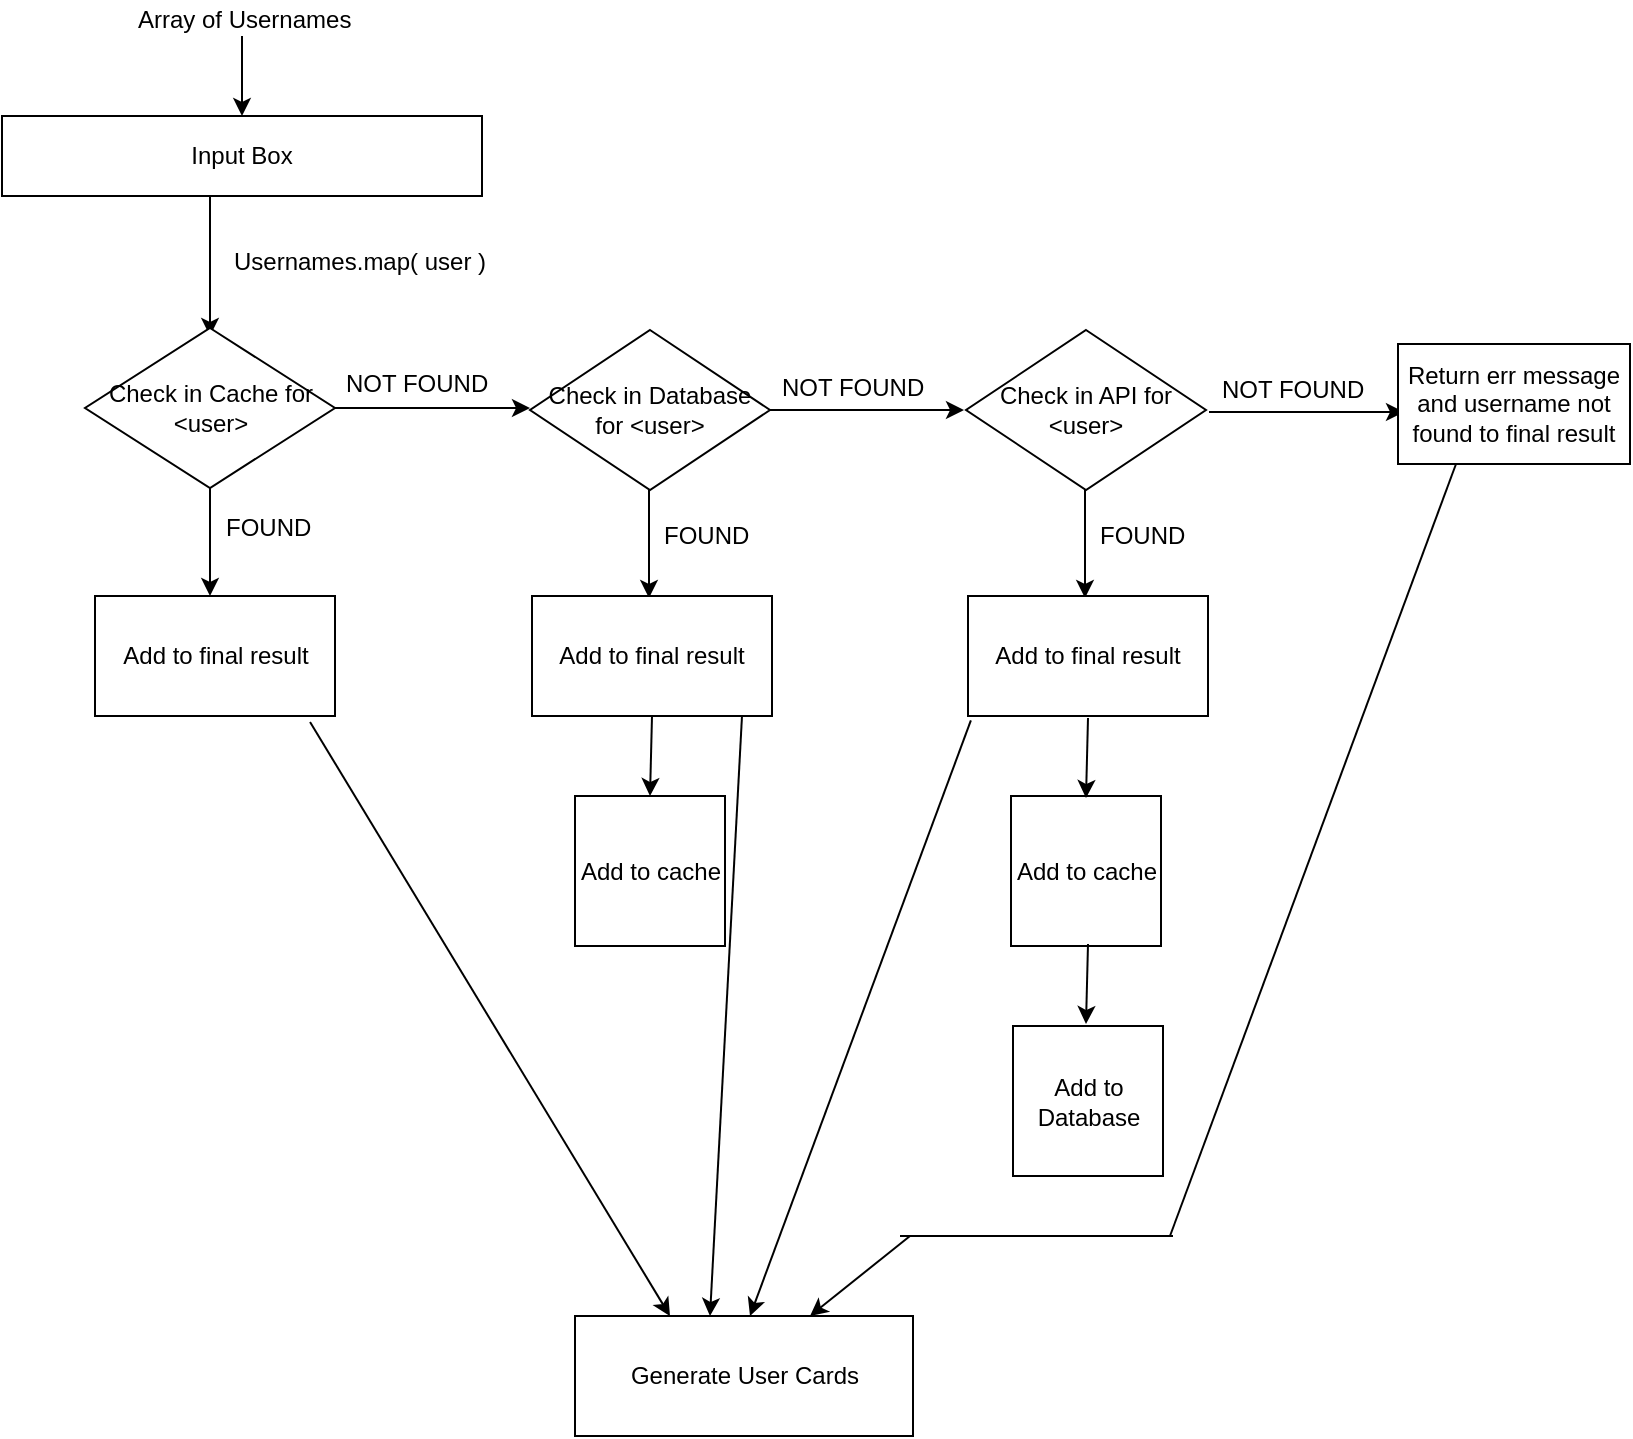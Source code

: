<mxfile version="11.1.2" type="github"><diagram id="nNMFT-XEFLHrrED3GrIa" name="Page-1"><mxGraphModel dx="997" dy="548" grid="1" gridSize="10" guides="1" tooltips="1" connect="1" arrows="1" fold="1" page="1" pageScale="1" pageWidth="850" pageHeight="1100" math="0" shadow="0"><root><mxCell id="0"/><mxCell id="1" parent="0"/><mxCell id="u8QKwwnCYzAHBNv2o3uA-1" value="Input Box" style="rounded=0;whiteSpace=wrap;html=1;" vertex="1" parent="1"><mxGeometry x="20" y="120" width="240" height="40" as="geometry"/></mxCell><mxCell id="u8QKwwnCYzAHBNv2o3uA-2" value="" style="endArrow=classic;html=1;entryX=0.5;entryY=0;entryDx=0;entryDy=0;" edge="1" parent="1" target="u8QKwwnCYzAHBNv2o3uA-1"><mxGeometry width="50" height="50" relative="1" as="geometry"><mxPoint x="140" y="80" as="sourcePoint"/><mxPoint x="70" y="180" as="targetPoint"/></mxGeometry></mxCell><mxCell id="u8QKwwnCYzAHBNv2o3uA-3" value="Array of Usernames" style="text;html=1;resizable=0;points=[];autosize=1;align=left;verticalAlign=top;spacingTop=-4;" vertex="1" parent="1"><mxGeometry x="86" y="62" width="120" height="20" as="geometry"/></mxCell><mxCell id="u8QKwwnCYzAHBNv2o3uA-4" value="" style="endArrow=classic;html=1;exitX=0.5;exitY=1;exitDx=0;exitDy=0;" edge="1" parent="1"><mxGeometry width="50" height="50" relative="1" as="geometry"><mxPoint x="124" y="160" as="sourcePoint"/><mxPoint x="124" y="230" as="targetPoint"/></mxGeometry></mxCell><mxCell id="u8QKwwnCYzAHBNv2o3uA-5" value="Usernames.map( user )" style="text;html=1;resizable=0;points=[];autosize=1;align=left;verticalAlign=top;spacingTop=-4;" vertex="1" parent="1"><mxGeometry x="134" y="183" width="140" height="20" as="geometry"/></mxCell><mxCell id="u8QKwwnCYzAHBNv2o3uA-6" value="Check in Cache for &amp;lt;user&amp;gt;" style="rhombus;whiteSpace=wrap;html=1;" vertex="1" parent="1"><mxGeometry x="61.5" y="226" width="125" height="80" as="geometry"/></mxCell><mxCell id="u8QKwwnCYzAHBNv2o3uA-7" value="" style="endArrow=classic;html=1;exitX=0.5;exitY=1;exitDx=0;exitDy=0;" edge="1" parent="1" source="u8QKwwnCYzAHBNv2o3uA-6"><mxGeometry width="50" height="50" relative="1" as="geometry"><mxPoint x="4" y="380" as="sourcePoint"/><mxPoint x="124" y="360" as="targetPoint"/></mxGeometry></mxCell><mxCell id="u8QKwwnCYzAHBNv2o3uA-8" value="FOUND" style="text;html=1;resizable=0;points=[];autosize=1;align=left;verticalAlign=top;spacingTop=-4;" vertex="1" parent="1"><mxGeometry x="130" y="316" width="60" height="20" as="geometry"/></mxCell><mxCell id="u8QKwwnCYzAHBNv2o3uA-9" value="Add to final result" style="rounded=0;whiteSpace=wrap;html=1;" vertex="1" parent="1"><mxGeometry x="66.5" y="360" width="120" height="60" as="geometry"/></mxCell><mxCell id="u8QKwwnCYzAHBNv2o3uA-10" value="" style="endArrow=classic;html=1;exitX=1;exitY=0.5;exitDx=0;exitDy=0;" edge="1" parent="1" source="u8QKwwnCYzAHBNv2o3uA-6"><mxGeometry width="50" height="50" relative="1" as="geometry"><mxPoint x="194" y="276" as="sourcePoint"/><mxPoint x="284" y="266" as="targetPoint"/></mxGeometry></mxCell><mxCell id="u8QKwwnCYzAHBNv2o3uA-11" value="NOT FOUND" style="text;html=1;resizable=0;points=[];autosize=1;align=left;verticalAlign=top;spacingTop=-4;" vertex="1" parent="1"><mxGeometry x="190" y="244" width="90" height="20" as="geometry"/></mxCell><mxCell id="u8QKwwnCYzAHBNv2o3uA-13" value="Check in Database for &amp;lt;user&amp;gt;" style="rhombus;whiteSpace=wrap;html=1;" vertex="1" parent="1"><mxGeometry x="284" y="227" width="120" height="80" as="geometry"/></mxCell><mxCell id="u8QKwwnCYzAHBNv2o3uA-14" value="" style="endArrow=classic;html=1;exitX=0.5;exitY=1;exitDx=0;exitDy=0;" edge="1" parent="1"><mxGeometry width="50" height="50" relative="1" as="geometry"><mxPoint x="343.5" y="307" as="sourcePoint"/><mxPoint x="343.5" y="361" as="targetPoint"/></mxGeometry></mxCell><mxCell id="u8QKwwnCYzAHBNv2o3uA-15" value="FOUND" style="text;html=1;resizable=0;points=[];autosize=1;align=left;verticalAlign=top;spacingTop=-4;" vertex="1" parent="1"><mxGeometry x="348.5" y="320" width="60" height="20" as="geometry"/></mxCell><mxCell id="u8QKwwnCYzAHBNv2o3uA-16" value="Add to final result" style="rounded=0;whiteSpace=wrap;html=1;" vertex="1" parent="1"><mxGeometry x="285" y="360" width="120" height="60" as="geometry"/></mxCell><mxCell id="u8QKwwnCYzAHBNv2o3uA-17" value="" style="endArrow=classic;html=1;exitX=1;exitY=0.5;exitDx=0;exitDy=0;" edge="1" parent="1"><mxGeometry width="50" height="50" relative="1" as="geometry"><mxPoint x="403.5" y="267" as="sourcePoint"/><mxPoint x="501" y="267" as="targetPoint"/></mxGeometry></mxCell><mxCell id="u8QKwwnCYzAHBNv2o3uA-18" value="NOT FOUND" style="text;html=1;resizable=0;points=[];autosize=1;align=left;verticalAlign=top;spacingTop=-4;" vertex="1" parent="1"><mxGeometry x="408" y="246" width="90" height="20" as="geometry"/></mxCell><mxCell id="u8QKwwnCYzAHBNv2o3uA-19" value="Check in API for &amp;lt;user&amp;gt;" style="rhombus;whiteSpace=wrap;html=1;" vertex="1" parent="1"><mxGeometry x="502" y="227" width="120" height="80" as="geometry"/></mxCell><mxCell id="u8QKwwnCYzAHBNv2o3uA-20" value="" style="endArrow=classic;html=1;exitX=0.5;exitY=1;exitDx=0;exitDy=0;" edge="1" parent="1"><mxGeometry width="50" height="50" relative="1" as="geometry"><mxPoint x="561.5" y="307" as="sourcePoint"/><mxPoint x="561.5" y="361" as="targetPoint"/></mxGeometry></mxCell><mxCell id="u8QKwwnCYzAHBNv2o3uA-21" value="FOUND" style="text;html=1;resizable=0;points=[];autosize=1;align=left;verticalAlign=top;spacingTop=-4;" vertex="1" parent="1"><mxGeometry x="566.5" y="320" width="60" height="20" as="geometry"/></mxCell><mxCell id="u8QKwwnCYzAHBNv2o3uA-22" value="Add to final result" style="rounded=0;whiteSpace=wrap;html=1;" vertex="1" parent="1"><mxGeometry x="503" y="360" width="120" height="60" as="geometry"/></mxCell><mxCell id="u8QKwwnCYzAHBNv2o3uA-23" value="Add to cache" style="whiteSpace=wrap;html=1;aspect=fixed;" vertex="1" parent="1"><mxGeometry x="306.5" y="460" width="75" height="75" as="geometry"/></mxCell><mxCell id="u8QKwwnCYzAHBNv2o3uA-24" value="" style="endArrow=classic;html=1;entryX=0.5;entryY=0;entryDx=0;entryDy=0;exitX=0.5;exitY=1;exitDx=0;exitDy=0;" edge="1" parent="1" source="u8QKwwnCYzAHBNv2o3uA-16" target="u8QKwwnCYzAHBNv2o3uA-23"><mxGeometry width="50" height="50" relative="1" as="geometry"><mxPoint x="4" y="610" as="sourcePoint"/><mxPoint x="54" y="560" as="targetPoint"/></mxGeometry></mxCell><mxCell id="u8QKwwnCYzAHBNv2o3uA-25" value="Add to Database" style="whiteSpace=wrap;html=1;aspect=fixed;" vertex="1" parent="1"><mxGeometry x="525.5" y="575" width="75" height="75" as="geometry"/></mxCell><mxCell id="u8QKwwnCYzAHBNv2o3uA-29" value="Add to cache" style="whiteSpace=wrap;html=1;aspect=fixed;" vertex="1" parent="1"><mxGeometry x="524.5" y="460" width="75" height="75" as="geometry"/></mxCell><mxCell id="u8QKwwnCYzAHBNv2o3uA-30" value="" style="endArrow=classic;html=1;entryX=0.5;entryY=0;entryDx=0;entryDy=0;exitX=0.5;exitY=1;exitDx=0;exitDy=0;" edge="1" parent="1"><mxGeometry width="50" height="50" relative="1" as="geometry"><mxPoint x="563" y="421" as="sourcePoint"/><mxPoint x="562" y="461" as="targetPoint"/></mxGeometry></mxCell><mxCell id="u8QKwwnCYzAHBNv2o3uA-31" value="" style="endArrow=classic;html=1;entryX=0.5;entryY=0;entryDx=0;entryDy=0;exitX=0.5;exitY=1;exitDx=0;exitDy=0;" edge="1" parent="1"><mxGeometry width="50" height="50" relative="1" as="geometry"><mxPoint x="563" y="534" as="sourcePoint"/><mxPoint x="562" y="574" as="targetPoint"/></mxGeometry></mxCell><mxCell id="u8QKwwnCYzAHBNv2o3uA-32" value="" style="endArrow=classic;html=1;exitX=1;exitY=0.5;exitDx=0;exitDy=0;" edge="1" parent="1"><mxGeometry width="50" height="50" relative="1" as="geometry"><mxPoint x="623.5" y="268" as="sourcePoint"/><mxPoint x="721" y="268" as="targetPoint"/></mxGeometry></mxCell><mxCell id="u8QKwwnCYzAHBNv2o3uA-33" value="NOT FOUND" style="text;html=1;resizable=0;points=[];autosize=1;align=left;verticalAlign=top;spacingTop=-4;" vertex="1" parent="1"><mxGeometry x="628" y="247" width="90" height="20" as="geometry"/></mxCell><mxCell id="u8QKwwnCYzAHBNv2o3uA-34" value="Return err message and username not found to final result" style="rounded=0;whiteSpace=wrap;html=1;" vertex="1" parent="1"><mxGeometry x="718" y="234" width="116" height="60" as="geometry"/></mxCell><mxCell id="u8QKwwnCYzAHBNv2o3uA-35" value="" style="endArrow=classic;html=1;exitX=0.896;exitY=1.05;exitDx=0;exitDy=0;exitPerimeter=0;" edge="1" parent="1" source="u8QKwwnCYzAHBNv2o3uA-9"><mxGeometry width="50" height="50" relative="1" as="geometry"><mxPoint x="4" y="720" as="sourcePoint"/><mxPoint x="354" y="720" as="targetPoint"/></mxGeometry></mxCell><mxCell id="u8QKwwnCYzAHBNv2o3uA-36" value="" style="endArrow=classic;html=1;" edge="1" parent="1"><mxGeometry width="50" height="50" relative="1" as="geometry"><mxPoint x="390" y="420" as="sourcePoint"/><mxPoint x="374" y="720" as="targetPoint"/></mxGeometry></mxCell><mxCell id="u8QKwwnCYzAHBNv2o3uA-37" value="" style="endArrow=classic;html=1;exitX=0.012;exitY=1.037;exitDx=0;exitDy=0;exitPerimeter=0;" edge="1" parent="1" source="u8QKwwnCYzAHBNv2o3uA-22"><mxGeometry width="50" height="50" relative="1" as="geometry"><mxPoint x="464" y="580" as="sourcePoint"/><mxPoint x="394" y="720" as="targetPoint"/></mxGeometry></mxCell><mxCell id="u8QKwwnCYzAHBNv2o3uA-39" value="" style="endArrow=classic;html=1;" edge="1" parent="1"><mxGeometry width="50" height="50" relative="1" as="geometry"><mxPoint x="474" y="680" as="sourcePoint"/><mxPoint x="424" y="720" as="targetPoint"/></mxGeometry></mxCell><mxCell id="u8QKwwnCYzAHBNv2o3uA-40" value="" style="endArrow=none;html=1;entryX=0.25;entryY=1;entryDx=0;entryDy=0;" edge="1" parent="1" target="u8QKwwnCYzAHBNv2o3uA-34"><mxGeometry width="50" height="50" relative="1" as="geometry"><mxPoint x="604" y="680" as="sourcePoint"/><mxPoint x="694" y="470" as="targetPoint"/></mxGeometry></mxCell><mxCell id="u8QKwwnCYzAHBNv2o3uA-41" value="" style="endArrow=none;html=1;" edge="1" parent="1"><mxGeometry width="50" height="50" relative="1" as="geometry"><mxPoint x="469" y="680" as="sourcePoint"/><mxPoint x="605.5" y="680" as="targetPoint"/></mxGeometry></mxCell><mxCell id="u8QKwwnCYzAHBNv2o3uA-42" value="Generate User Cards" style="rounded=0;whiteSpace=wrap;html=1;" vertex="1" parent="1"><mxGeometry x="306.5" y="720" width="169" height="60" as="geometry"/></mxCell></root></mxGraphModel></diagram></mxfile>